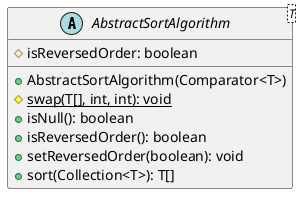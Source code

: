 @startuml

    abstract class AbstractSortAlgorithm<T> {
        #isReversedOrder: boolean
        +AbstractSortAlgorithm(Comparator<T>)
        {static} #swap(T[], int, int): void
        +isNull(): boolean
        +isReversedOrder(): boolean
        +setReversedOrder(boolean): void
        +sort(Collection<T>): T[]
    }

@enduml
